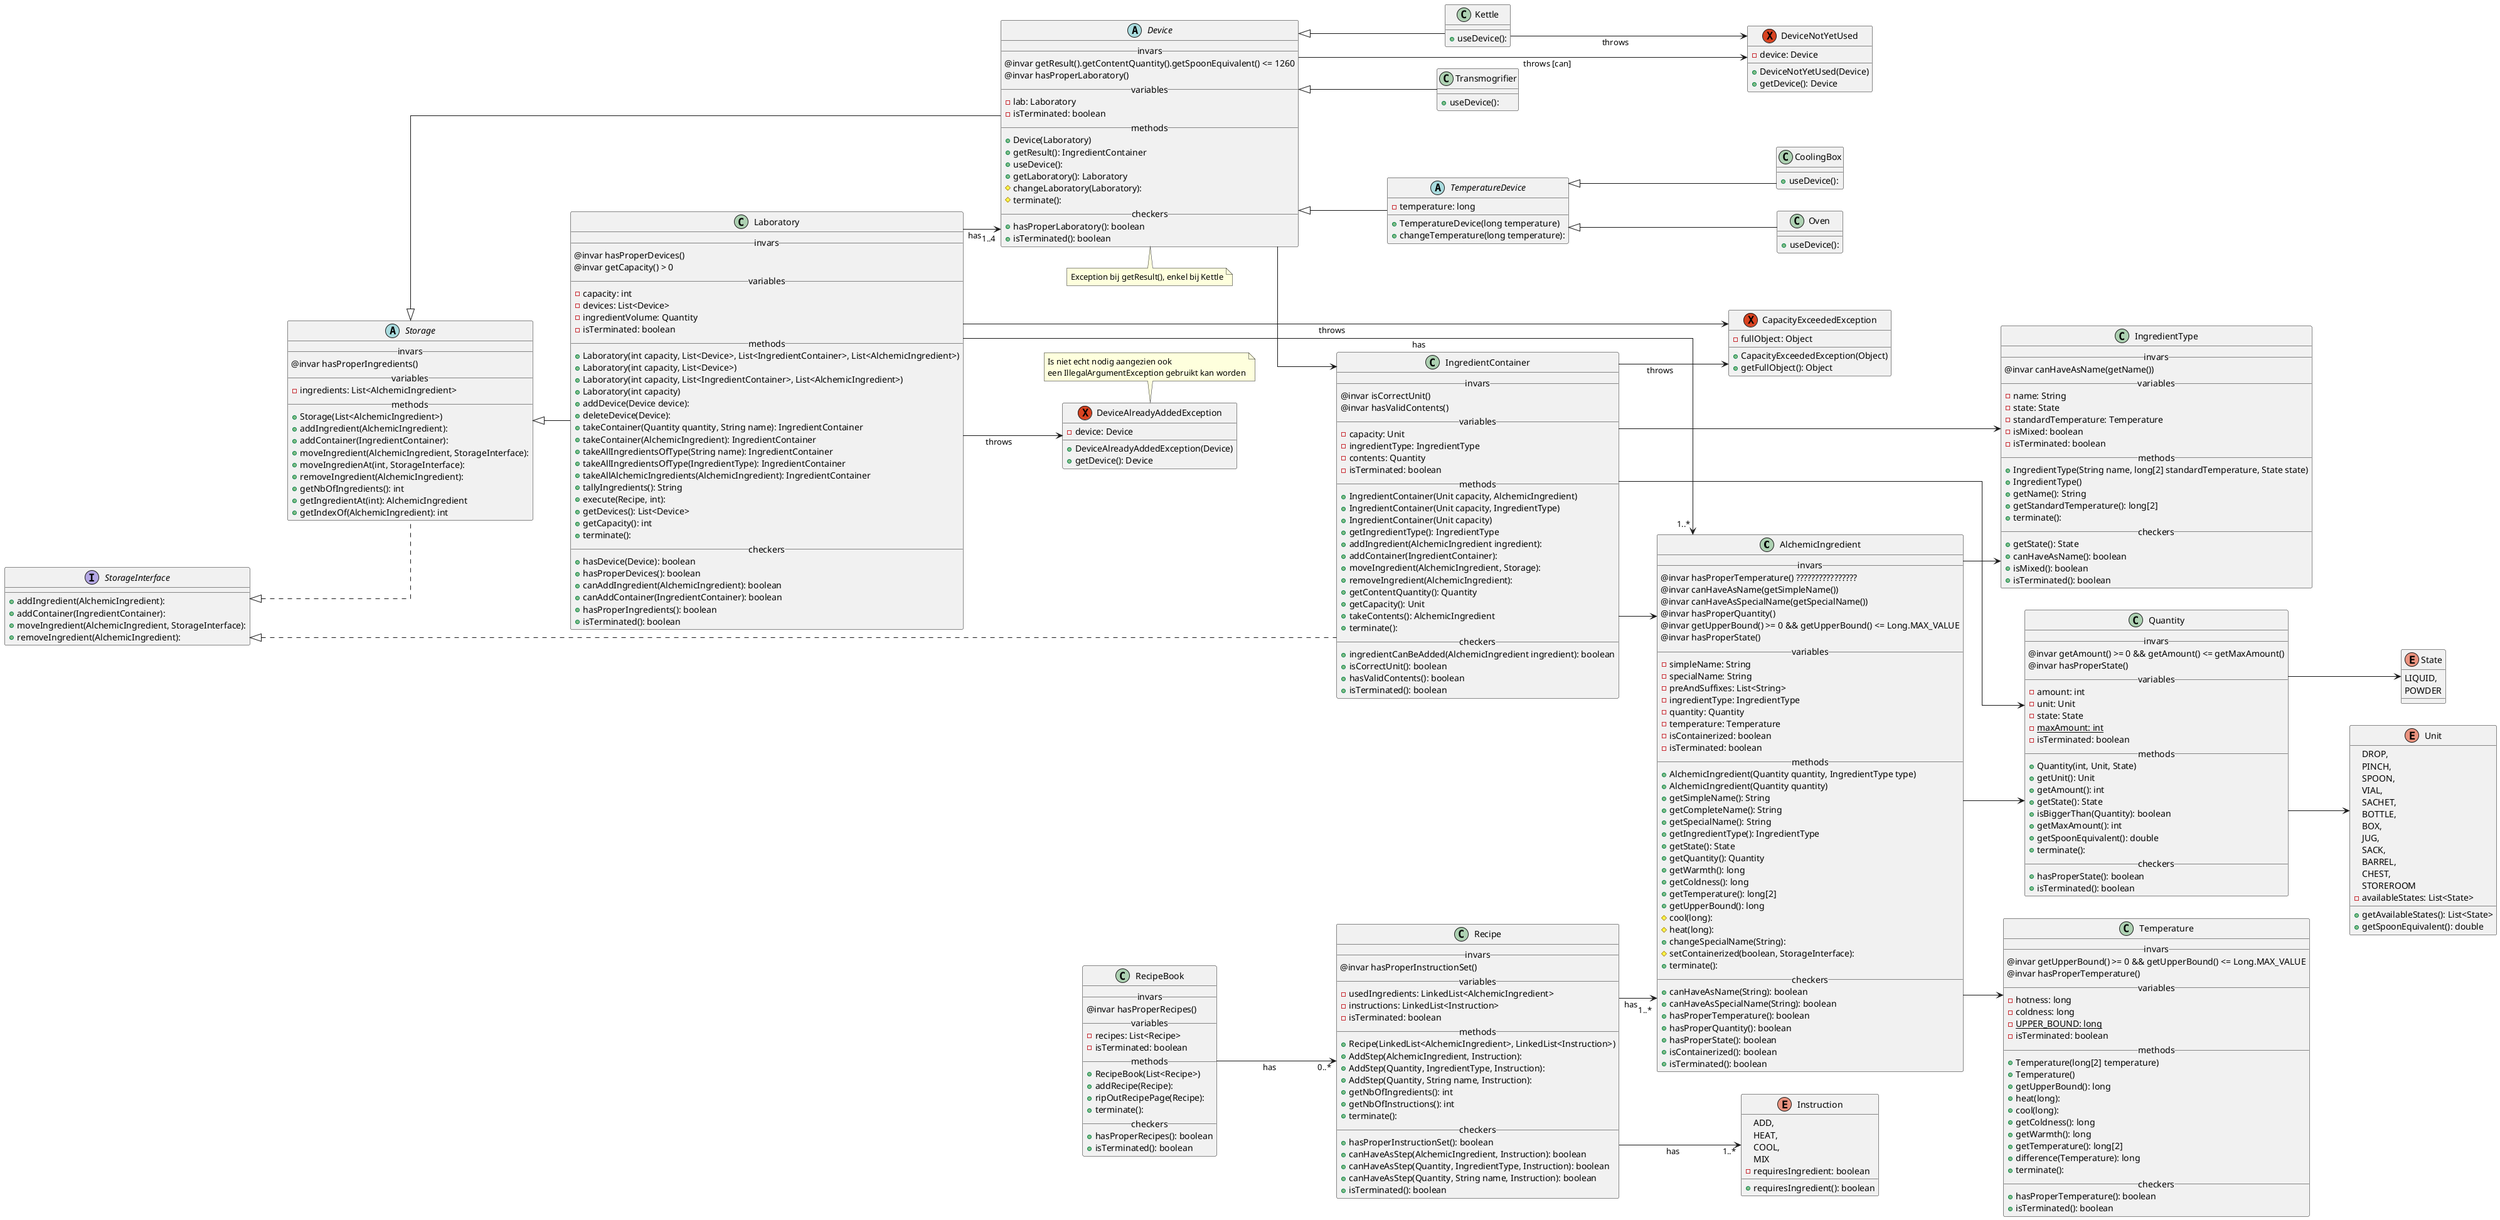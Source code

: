 @startuml

left to right direction
skinparam linetype ortho

class AlchemicIngredient {
__invars__
@invar hasProperTemperature() ????????????????
@invar canHaveAsName(getSimpleName())
@invar canHaveAsSpecialName(getSpecialName())
@invar hasProperQuantity()
@invar getUpperBound() >= 0 && getUpperBound() <= Long.MAX_VALUE
@invar hasProperState()
__variables__
 - simpleName: String
 - specialName: String
 - preAndSuffixes: List<String>
 - ingredientType: IngredientType
 - quantity: Quantity
 - temperature: Temperature
 - isContainerized: boolean
 - isTerminated: boolean
__methods__
 + AlchemicIngredient(Quantity quantity, IngredientType type)
 + AlchemicIngredient(Quantity quantity)
'water
 + getSimpleName(): String
 + getCompleteName(): String
 + getSpecialName(): String
 + getIngredientType(): IngredientType
 + getState(): State
 + getQuantity(): Quantity
 + getWarmth(): long
 + getColdness(): long
 + getTemperature(): long[2]
 + getUpperBound(): long
 # cool(long):
 # heat(long):
 + changeSpecialName(String):
 # setContainerized(boolean, StorageInterface):
 + terminate():
__checkers__
 + canHaveAsName(String): boolean
 + canHaveAsSpecialName(String): boolean
 + hasProperTemperature(): boolean
 + hasProperQuantity(): boolean
 + hasProperState(): boolean
 + isContainerized(): boolean
 + isTerminated(): boolean
}

interface StorageInterface {
 + addIngredient(AlchemicIngredient):
 + addContainer(IngredientContainer):
 + moveIngredient(AlchemicIngredient, StorageInterface):
 + removeIngredient(AlchemicIngredient):
}

abstract class Storage implements StorageInterface {
__invars__
@invar hasProperIngredients()
__variables__
 - ingredients: List<AlchemicIngredient>
__methods__
 + Storage(List<AlchemicIngredient>)
 + addIngredient(AlchemicIngredient):
 + addContainer(IngredientContainer):
 + moveIngredient(AlchemicIngredient, StorageInterface):
 + moveIngredienAt(int, StorageInterface):
 + removeIngredient(AlchemicIngredient):
 + getNbOfIngredients(): int
 + getIngredientAt(int): AlchemicIngredient
 + getIndexOf(AlchemicIngredient): int
}

class IngredientType {
__invars__
@invar canHaveAsName(getName())
__variables__
 - name: String
 - state: State
 - standardTemperature: Temperature
 - isMixed: boolean
 - isTerminated: boolean
__methods__
 + IngredientType(String name, long[2] standardTemperature, State state)
 + IngredientType()
 + getName(): String
 + getStandardTemperature(): long[2]
 + terminate():
__checkers__
 + getState(): State
 + canHaveAsName(): boolean
 + isMixed(): boolean
 + isTerminated(): boolean
}

enum State{
 LIQUID,
 POWDER
}

class Quantity{
__invars__
@invar getAmount() >= 0 && getAmount() <= getMaxAmount()
@invar hasProperState()
__variables__
 - amount: int
 - unit: Unit
 - state: State
 - {static} maxAmount: int
 - isTerminated: boolean
__methods__
 + Quantity(int, Unit, State)
 + getUnit(): Unit
 + getAmount(): int
 + getState(): State
 + isBiggerThan(Quantity): boolean
 + getMaxAmount(): int
 + getSpoonEquivalent(): double
 + terminate():
__checkers__
 + hasProperState(): boolean
 + isTerminated(): boolean
}

enum Unit {
 DROP,
 PINCH,
 SPOON,
 VIAL,
 SACHET,
 BOTTLE,
 BOX,
 JUG,
 SACK,
 BARREL,
 CHEST,
 STOREROOM
 - availableStates: List<State>
 + getAvailableStates(): List<State>
 + getSpoonEquivalent(): double
}

class IngredientContainer implements StorageInterface{
__invars__
@invar isCorrectUnit()
@invar hasValidContents()
__variables__
 - capacity: Unit
 - ingredientType: IngredientType
 - contents: Quantity
 - isTerminated: boolean
__methods__
 + IngredientContainer(Unit capacity, AlchemicIngredient)
 + IngredientContainer(Unit capacity, IngredientType)
 + IngredientContainer(Unit capacity)
 + getIngredientType(): IngredientType
 + addIngredient(AlchemicIngredient ingredient):
 + addContainer(IngredientContainer):
 + moveIngredient(AlchemicIngredient, Storage):
 + removeIngredient(AlchemicIngredient):
 + getContentQuantity(): Quantity
 + getCapacity(): Unit
 + takeContents(): AlchemicIngredient
 + terminate():
__checkers__
 + ingredientCanBeAdded(AlchemicIngredient ingredient): boolean
 + isCorrectUnit(): boolean
 + hasValidContents(): boolean
 + isTerminated(): boolean
}

abstract class Device extends Storage{
__invars__
@invar getResult().getContentQuantity().getSpoonEquivalent() <= 1260
@invar hasProperLaboratory()
__variables__
 - lab: Laboratory
 - isTerminated: boolean
__methods__
 + Device(Laboratory)
 + getResult(): IngredientContainer
 + useDevice():
 + getLaboratory(): Laboratory
 # changeLaboratory(Laboratory):
 # terminate():
__checkers__
 + hasProperLaboratory(): boolean
 + isTerminated(): boolean
}

note "Exception bij getResult(), enkel bij Kettle" as result
Device ..right result

exception DeviceNotYetUsed {
 - device: Device
 + DeviceNotYetUsed(Device)
 + getDevice(): Device
}

Device --> DeviceNotYetUsed : throws [can]
Kettle --> DeviceNotYetUsed : throws

abstract class TemperatureDevice extends Device {
 - temperature: long
 + TemperatureDevice(long temperature)
 + changeTemperature(long temperature):
}

class CoolingBox extends TemperatureDevice {
 + useDevice():
}

class Oven extends TemperatureDevice {
 + useDevice():
}

class Kettle extends Device {

 + useDevice():
}

class Transmogrifier extends Device {
 + useDevice():
}



class Laboratory extends Storage {
__invars__
@invar hasProperDevices()
@invar getCapacity() > 0
__variables__
 - capacity: int
 - devices: List<Device>
 - ingredientVolume: Quantity
 - isTerminated: boolean
__methods__
 + Laboratory(int capacity, List<Device>, List<IngredientContainer>, List<AlchemicIngredient>)
 + Laboratory(int capacity, List<Device>)
 + Laboratory(int capacity, List<IngredientContainer>, List<AlchemicIngredient>)
 + Laboratory(int capacity)
 + addDevice(Device device):
 + deleteDevice(Device):
 + takeContainer(Quantity quantity, String name): IngredientContainer
 + takeContainer(AlchemicIngredient): IngredientContainer
 + takeAllIngredientsOfType(String name): IngredientContainer
 + takeAllIngredientsOfType(IngredientType): IngredientContainer
 + takeAllAlchemicIngredients(AlchemicIngredient): IngredientContainer
 + tallyIngredients(): String
 + execute(Recipe, int):
 + getDevices(): List<Device>
 + getCapacity(): int
 + terminate():
__checkers__
 + hasDevice(Device): boolean
 + hasProperDevices(): boolean
 + canAddIngredient(AlchemicIngredient): boolean
 + canAddContainer(IngredientContainer): boolean
 + hasProperIngredients(): boolean
 + isTerminated(): boolean
}

enum Instruction {
 ADD,
 HEAT,
 COOL,
 MIX
 - requiresIngredient: boolean
 + requiresIngredient(): boolean
}

class Recipe {
__invars__
@invar hasProperInstructionSet()
__variables__
 - usedIngredients: LinkedList<AlchemicIngredient>
 - instructions: LinkedList<Instruction>
 - isTerminated: boolean
__methods__
 + Recipe(LinkedList<AlchemicIngredient>, LinkedList<Instruction>)
 + AddStep(AlchemicIngredient, Instruction):
 + AddStep(Quantity, IngredientType, Instruction):
 + AddStep(Quantity, String name, Instruction):
 + getNbOfIngredients(): int
 + getNbOfInstructions(): int
 + terminate():
__checkers__
 + hasProperInstructionSet(): boolean
 + canHaveAsStep(AlchemicIngredient, Instruction): boolean
 + canHaveAsStep(Quantity, IngredientType, Instruction): boolean
 + canHaveAsStep(Quantity, String name, Instruction): boolean
 + isTerminated(): boolean
}

class RecipeBook {
__invars__
@invar hasProperRecipes()
__variables__
 - recipes: List<Recipe>
 - isTerminated: boolean
__methods__
 + RecipeBook(List<Recipe>)
 + addRecipe(Recipe):
 + ripOutRecipePage(Recipe):
 + terminate():
__checkers__
 + hasProperRecipes(): boolean
 + isTerminated(): boolean
}

Recipe --> "1..*" Instruction : has
Recipe --> "1..*" AlchemicIngredient : has
RecipeBook --> "0..*" Recipe : has



class Temperature {
__invars__
@invar getUpperBound() >= 0 && getUpperBound() <= Long.MAX_VALUE
@invar hasProperTemperature()
__variables__
 - hotness: long
 - coldness: long
 - {static} UPPER_BOUND: long
 - isTerminated: boolean
__methods__
 + Temperature(long[2] temperature)
 + Temperature()
 + getUpperBound(): long
 + heat(long):
 + cool(long):
 + getColdness(): long
 + getWarmth(): long
 + getTemperature(): long[2]
 + difference(Temperature): long
 + terminate():
__checkers__
 + hasProperTemperature(): boolean
 + isTerminated(): boolean
}

exception DeviceAlreadyAddedException {
 - device: Device
 + DeviceAlreadyAddedException(Device)
 + getDevice(): Device
}

note top of DeviceAlreadyAddedException : Is niet echt nodig aangezien ook\neen IllegalArgumentException gebruikt kan worden

exception CapacityExceededException {
 - fullObject: Object
 + CapacityExceededException(Object)
 + getFullObject(): Object
}


Quantity --> State
Quantity --> Unit
IngredientContainer --> Quantity
IngredientContainer --> IngredientType
IngredientContainer --> AlchemicIngredient
IngredientContainer --> CapacityExceededException : throws

AlchemicIngredient --> Temperature
AlchemicIngredient --> IngredientType
AlchemicIngredient --> Quantity
Device --> IngredientContainer

Laboratory --> CapacityExceededException : throws
Laboratory --> DeviceAlreadyAddedException : throws
Laboratory --> "1..4" Device : has
Laboratory --> "1..*" AlchemicIngredient : has

}



@enduml
